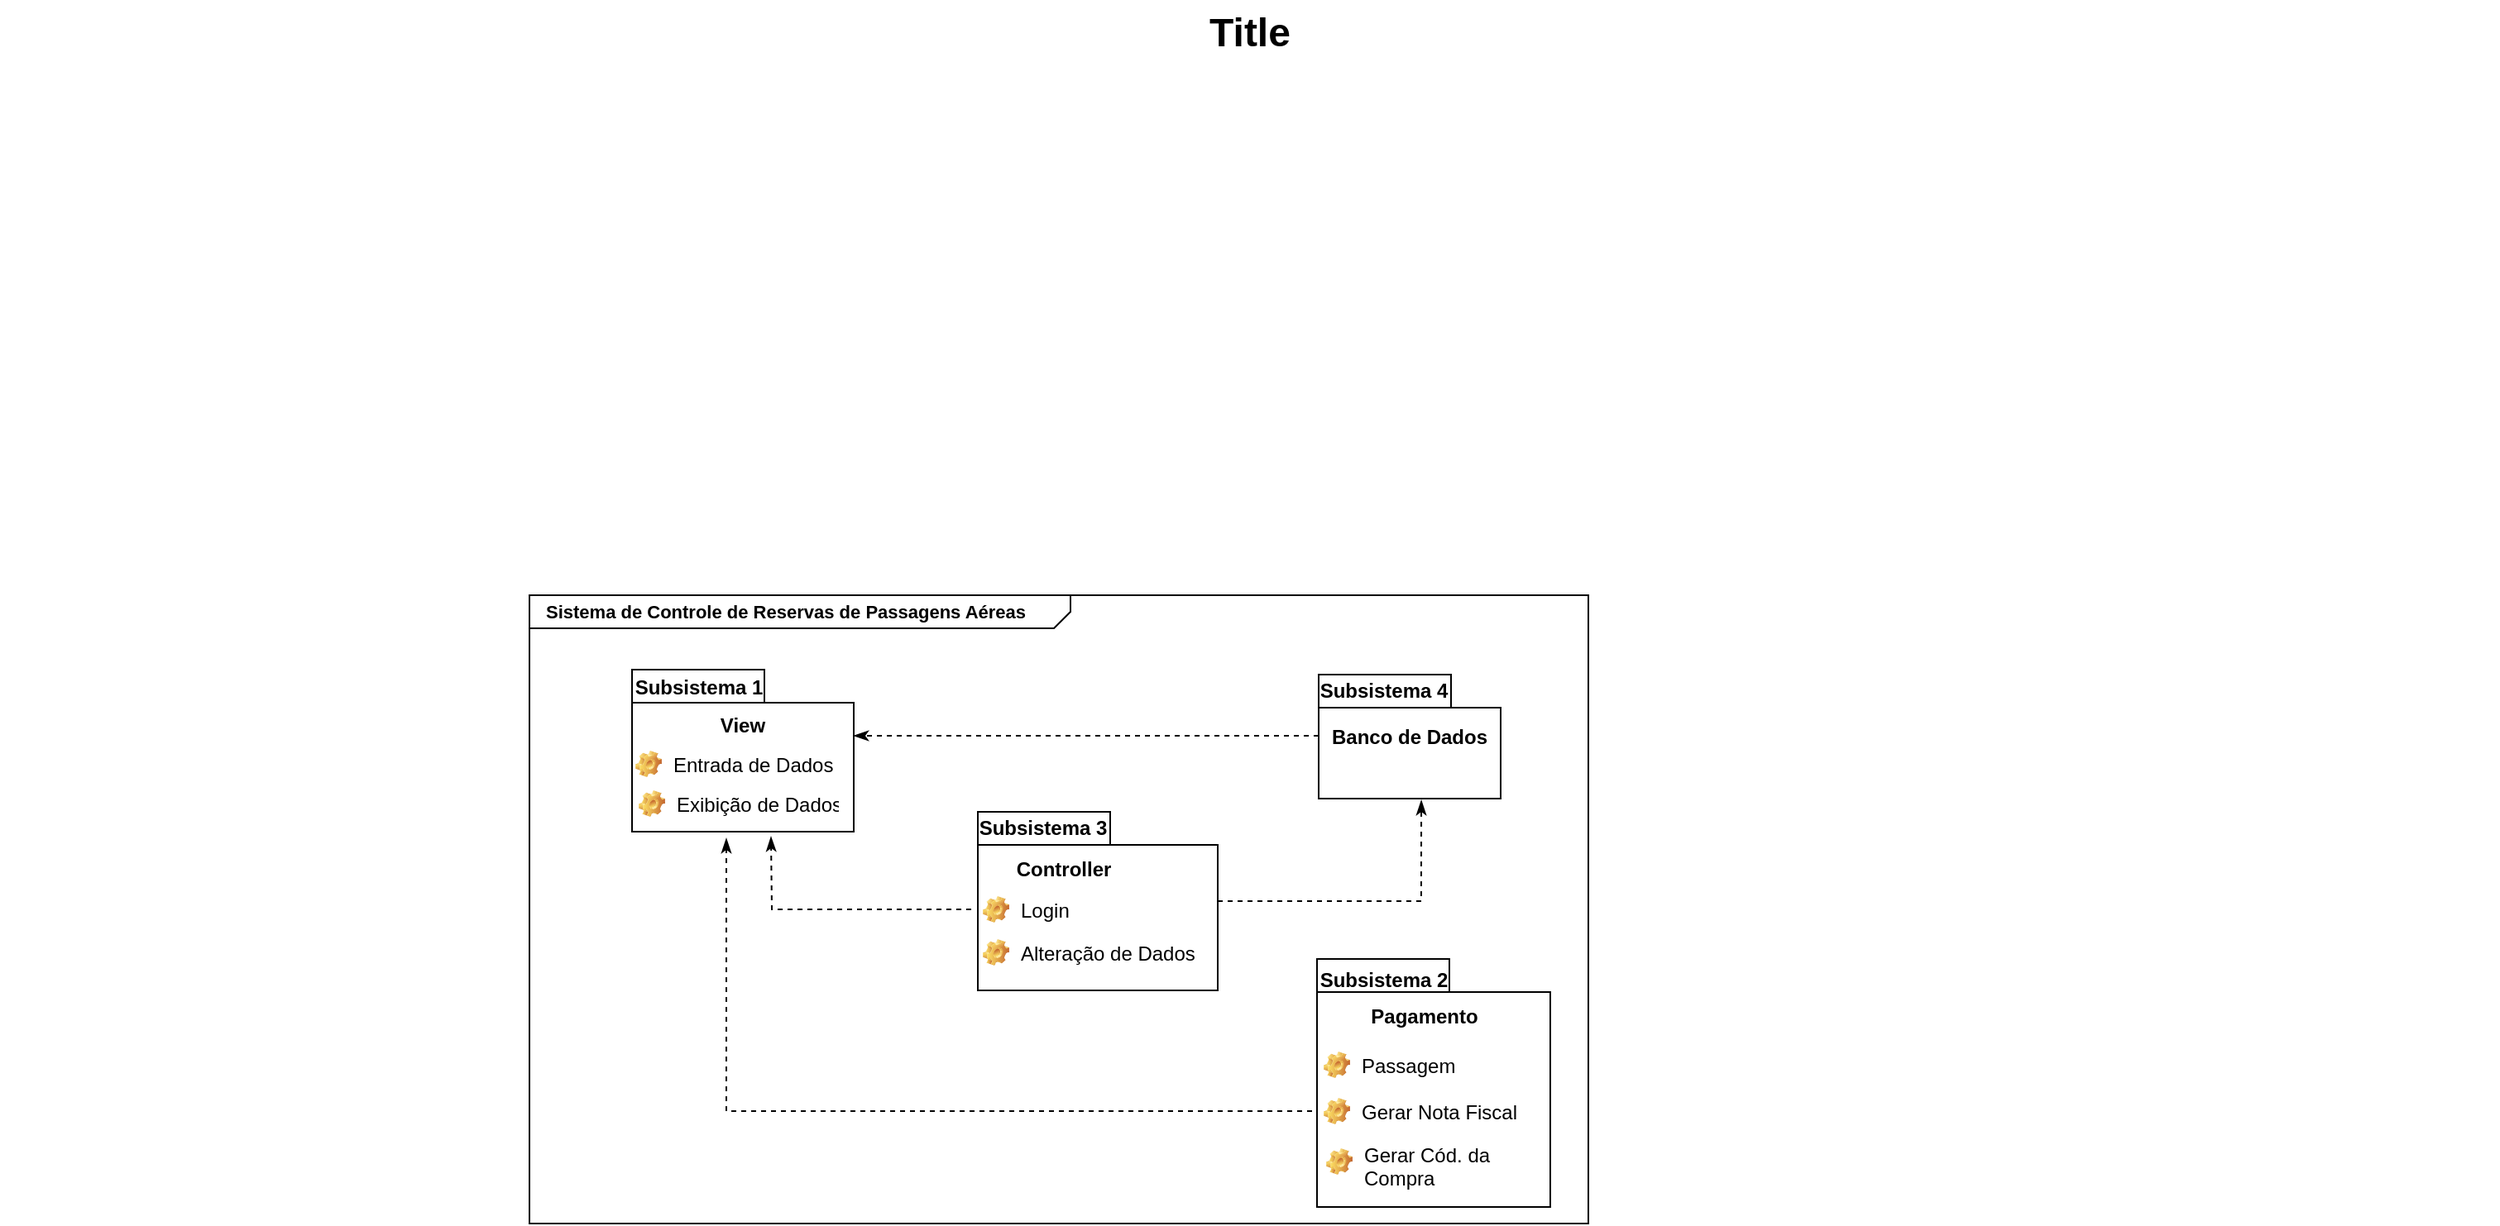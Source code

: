 <mxfile version="14.7.6" type="github">
  <diagram name="Page-1" id="929967ad-93f9-6ef4-fab6-5d389245f69c">
    <mxGraphModel dx="868" dy="450" grid="0" gridSize="10" guides="1" tooltips="1" connect="1" arrows="1" fold="1" page="1" pageScale="1.5" pageWidth="1169" pageHeight="826" background="none" math="0" shadow="0">
      <root>
        <mxCell id="0" style=";html=1;" />
        <mxCell id="1" style=";html=1;" parent="0" />
        <mxCell id="1672d66443f91eb5-1" value="&lt;p style=&quot;margin: 4px 0px 0px 10px ; text-align: left&quot;&gt;&lt;b&gt;&lt;font style=&quot;font-size: 11px&quot;&gt;Sistema de Controle de Reservas de Passagens Aéreas&lt;/font&gt;&lt;/b&gt;&lt;/p&gt;" style="html=1;strokeWidth=1;shape=mxgraph.sysml.package;html=1;overflow=fill;whiteSpace=wrap;fillColor=none;gradientColor=none;fontSize=10;align=center;labelX=327.64;" parent="1" vertex="1">
          <mxGeometry x="440" y="400" width="640" height="380" as="geometry" />
        </mxCell>
        <mxCell id="1672d66443f91eb5-2" value="" style="shape=folder;tabWidth=80;tabHeight=20;tabPosition=left;strokeWidth=1;html=1;whiteSpace=wrap;align=center;fontSize=12;fontStyle=1" parent="1" vertex="1">
          <mxGeometry x="502" y="445" width="134" height="98" as="geometry" />
        </mxCell>
        <mxCell id="1672d66443f91eb5-23" value="Title" style="text;strokeColor=none;fillColor=none;html=1;fontSize=24;fontStyle=1;verticalAlign=middle;align=center;" parent="1" vertex="1">
          <mxGeometry x="120" y="40" width="1510" height="40" as="geometry" />
        </mxCell>
        <mxCell id="Yahrrl48Z-VPbzEvbVIm-29" style="edgeStyle=orthogonalEdgeStyle;rounded=0;orthogonalLoop=1;jettySize=auto;html=1;entryX=0.564;entryY=1.013;entryDx=0;entryDy=0;entryPerimeter=0;dashed=1;fontSize=12;endArrow=classicThin;endFill=1;" edge="1" parent="1" source="1sWRAgOlvBaL6mivmBOQ-5" target="1sWRAgOlvBaL6mivmBOQ-7">
          <mxGeometry relative="1" as="geometry" />
        </mxCell>
        <mxCell id="1sWRAgOlvBaL6mivmBOQ-5" value="" style="shape=folder;tabWidth=80;tabHeight=20;tabPosition=left;strokeWidth=1;html=1;whiteSpace=wrap;align=center;fontSize=12;fontStyle=1" parent="1" vertex="1">
          <mxGeometry x="711" y="531" width="145" height="108" as="geometry" />
        </mxCell>
        <mxCell id="1sWRAgOlvBaL6mivmBOQ-6" value="" style="shape=folder;tabWidth=80;tabHeight=20;tabPosition=left;strokeWidth=1;html=1;whiteSpace=wrap;align=center;fontSize=12;fontStyle=1;" parent="1" vertex="1">
          <mxGeometry x="916" y="620" width="141" height="150" as="geometry" />
        </mxCell>
        <mxCell id="Yahrrl48Z-VPbzEvbVIm-22" style="edgeStyle=orthogonalEdgeStyle;rounded=0;orthogonalLoop=1;jettySize=auto;html=1;dashed=1;fontSize=12;endArrow=classicThin;endFill=1;" edge="1" parent="1" source="1sWRAgOlvBaL6mivmBOQ-7">
          <mxGeometry relative="1" as="geometry">
            <mxPoint x="636" y="485" as="targetPoint" />
          </mxGeometry>
        </mxCell>
        <mxCell id="1sWRAgOlvBaL6mivmBOQ-7" value="Banco de Dados" style="shape=folder;tabWidth=80;tabHeight=20;tabPosition=left;strokeWidth=1;html=1;whiteSpace=wrap;align=center;fontSize=12;fontStyle=1" parent="1" vertex="1">
          <mxGeometry x="917" y="448" width="110" height="75" as="geometry" />
        </mxCell>
        <mxCell id="CCzKdx5c1d2wQHDc-3PJ-8" style="edgeStyle=orthogonalEdgeStyle;rounded=0;orthogonalLoop=1;jettySize=auto;html=1;exitX=0.5;exitY=1;exitDx=0;exitDy=0;exitPerimeter=0;dashed=1;endArrow=open;endFill=0;" parent="1" edge="1">
          <mxGeometry relative="1" as="geometry">
            <mxPoint x="965" y="720" as="sourcePoint" />
            <mxPoint x="965" y="720" as="targetPoint" />
          </mxGeometry>
        </mxCell>
        <mxCell id="Yahrrl48Z-VPbzEvbVIm-1" value="Subsistema 1" style="text;html=1;strokeColor=none;fillColor=none;align=center;verticalAlign=middle;whiteSpace=wrap;rounded=0;fontStyle=1" vertex="1" parent="1">
          <mxGeometry x="499" y="446" width="87" height="20" as="geometry" />
        </mxCell>
        <mxCell id="Yahrrl48Z-VPbzEvbVIm-2" value="Subsistema 2" style="text;html=1;strokeColor=none;fillColor=none;align=center;verticalAlign=middle;whiteSpace=wrap;rounded=0;fontStyle=1" vertex="1" parent="1">
          <mxGeometry x="913" y="623" width="87" height="20" as="geometry" />
        </mxCell>
        <mxCell id="Yahrrl48Z-VPbzEvbVIm-3" value="Subsistema 3" style="text;html=1;strokeColor=none;fillColor=none;align=center;verticalAlign=middle;whiteSpace=wrap;rounded=0;fontStyle=1" vertex="1" parent="1">
          <mxGeometry x="707" y="531" width="87" height="20" as="geometry" />
        </mxCell>
        <mxCell id="Yahrrl48Z-VPbzEvbVIm-4" value="Subsistema 4" style="text;html=1;strokeColor=none;fillColor=none;align=center;verticalAlign=middle;whiteSpace=wrap;rounded=0;fontStyle=1" vertex="1" parent="1">
          <mxGeometry x="913" y="448" width="87" height="20" as="geometry" />
        </mxCell>
        <mxCell id="Yahrrl48Z-VPbzEvbVIm-5" value="Pagamento" style="text;html=1;strokeColor=none;fillColor=none;align=center;verticalAlign=middle;whiteSpace=wrap;rounded=0;fontStyle=1" vertex="1" parent="1">
          <mxGeometry x="961" y="645" width="40" height="20" as="geometry" />
        </mxCell>
        <mxCell id="Yahrrl48Z-VPbzEvbVIm-6" value="Passagem" style="label;fontStyle=0;strokeColor=none;fillColor=none;align=left;verticalAlign=top;overflow=hidden;spacingLeft=28;spacingRight=4;rotatable=0;points=[[0,0.5],[1,0.5]];portConstraint=eastwest;imageWidth=16;imageHeight=16;image=img/clipart/Gear_128x128.png" vertex="1" parent="1">
          <mxGeometry x="913" y="671" width="120" height="26" as="geometry" />
        </mxCell>
        <mxCell id="Yahrrl48Z-VPbzEvbVIm-8" value="View" style="text;html=1;strokeColor=none;fillColor=none;align=center;verticalAlign=middle;whiteSpace=wrap;rounded=0;fontSize=12;fontStyle=1" vertex="1" parent="1">
          <mxGeometry x="549" y="469" width="40" height="20" as="geometry" />
        </mxCell>
        <mxCell id="Yahrrl48Z-VPbzEvbVIm-9" value="Entrada de Dados" style="label;fontStyle=0;strokeColor=none;fillColor=none;align=left;verticalAlign=top;overflow=hidden;spacingLeft=28;spacingRight=4;rotatable=0;points=[[0,0.5],[1,0.5]];portConstraint=eastwest;imageWidth=16;imageHeight=16;image=img/clipart/Gear_128x128.png" vertex="1" parent="1">
          <mxGeometry x="497" y="489" width="133" height="26" as="geometry" />
        </mxCell>
        <mxCell id="Yahrrl48Z-VPbzEvbVIm-10" value="Exibição de Dados" style="label;fontStyle=0;strokeColor=none;fillColor=none;align=left;verticalAlign=top;overflow=hidden;spacingLeft=28;spacingRight=4;rotatable=0;points=[[0,0.5],[1,0.5]];portConstraint=eastwest;imageWidth=16;imageHeight=16;image=img/clipart/Gear_128x128.png" vertex="1" parent="1">
          <mxGeometry x="499" y="513" width="133" height="26" as="geometry" />
        </mxCell>
        <mxCell id="Yahrrl48Z-VPbzEvbVIm-28" style="edgeStyle=orthogonalEdgeStyle;rounded=0;orthogonalLoop=1;jettySize=auto;html=1;dashed=1;fontSize=12;endArrow=classicThin;endFill=1;" edge="1" parent="1" source="Yahrrl48Z-VPbzEvbVIm-14">
          <mxGeometry relative="1" as="geometry">
            <mxPoint x="586" y="546" as="targetPoint" />
          </mxGeometry>
        </mxCell>
        <mxCell id="Yahrrl48Z-VPbzEvbVIm-14" value="Login" style="label;fontStyle=0;strokeColor=none;fillColor=none;align=left;verticalAlign=top;overflow=hidden;spacingLeft=28;spacingRight=4;rotatable=0;points=[[0,0.5],[1,0.5]];portConstraint=eastwest;imageWidth=16;imageHeight=16;image=img/clipart/Gear_128x128.png" vertex="1" parent="1">
          <mxGeometry x="707" y="577" width="133" height="26" as="geometry" />
        </mxCell>
        <mxCell id="Yahrrl48Z-VPbzEvbVIm-15" value="Controller" style="text;html=1;strokeColor=none;fillColor=none;align=center;verticalAlign=middle;whiteSpace=wrap;rounded=0;fontSize=12;fontStyle=1" vertex="1" parent="1">
          <mxGeometry x="742.5" y="556" width="40" height="20" as="geometry" />
        </mxCell>
        <mxCell id="Yahrrl48Z-VPbzEvbVIm-17" value="Alteração de Dados" style="label;fontStyle=0;strokeColor=none;fillColor=none;align=left;verticalAlign=top;overflow=hidden;spacingLeft=28;spacingRight=4;rotatable=0;points=[[0,0.5],[1,0.5]];portConstraint=eastwest;imageWidth=16;imageHeight=16;image=img/clipart/Gear_128x128.png" vertex="1" parent="1">
          <mxGeometry x="707" y="603" width="141" height="26" as="geometry" />
        </mxCell>
        <mxCell id="Yahrrl48Z-VPbzEvbVIm-19" style="edgeStyle=orthogonalEdgeStyle;rounded=0;orthogonalLoop=1;jettySize=auto;html=1;exitX=0.5;exitY=1;exitDx=0;exitDy=0;dashed=1;fontSize=12;" edge="1" parent="1" source="Yahrrl48Z-VPbzEvbVIm-3" target="Yahrrl48Z-VPbzEvbVIm-3">
          <mxGeometry relative="1" as="geometry" />
        </mxCell>
        <mxCell id="Yahrrl48Z-VPbzEvbVIm-27" style="edgeStyle=orthogonalEdgeStyle;rounded=0;orthogonalLoop=1;jettySize=auto;html=1;dashed=1;fontSize=12;endArrow=classicThin;endFill=1;" edge="1" parent="1" source="Yahrrl48Z-VPbzEvbVIm-20">
          <mxGeometry relative="1" as="geometry">
            <mxPoint x="559" y="547" as="targetPoint" />
            <Array as="points">
              <mxPoint x="559" y="712" />
            </Array>
          </mxGeometry>
        </mxCell>
        <mxCell id="Yahrrl48Z-VPbzEvbVIm-20" value="Gerar Nota Fiscal" style="label;fontStyle=0;strokeColor=none;fillColor=none;align=left;verticalAlign=top;overflow=hidden;spacingLeft=28;spacingRight=4;rotatable=0;points=[[0,0.5],[1,0.5]];portConstraint=eastwest;imageWidth=16;imageHeight=16;image=img/clipart/Gear_128x128.png" vertex="1" parent="1">
          <mxGeometry x="913" y="699" width="133" height="26" as="geometry" />
        </mxCell>
        <mxCell id="Yahrrl48Z-VPbzEvbVIm-21" value="Gerar Cód. da &#xa;Compra" style="label;fontStyle=0;strokeColor=none;fillColor=none;align=left;verticalAlign=top;overflow=hidden;spacingLeft=28;spacingRight=4;rotatable=0;points=[[0,0.5],[1,0.5]];portConstraint=eastwest;imageWidth=16;imageHeight=16;image=img/clipart/Gear_128x128.png" vertex="1" parent="1">
          <mxGeometry x="914.5" y="725" width="133" height="35" as="geometry" />
        </mxCell>
      </root>
    </mxGraphModel>
  </diagram>
</mxfile>
